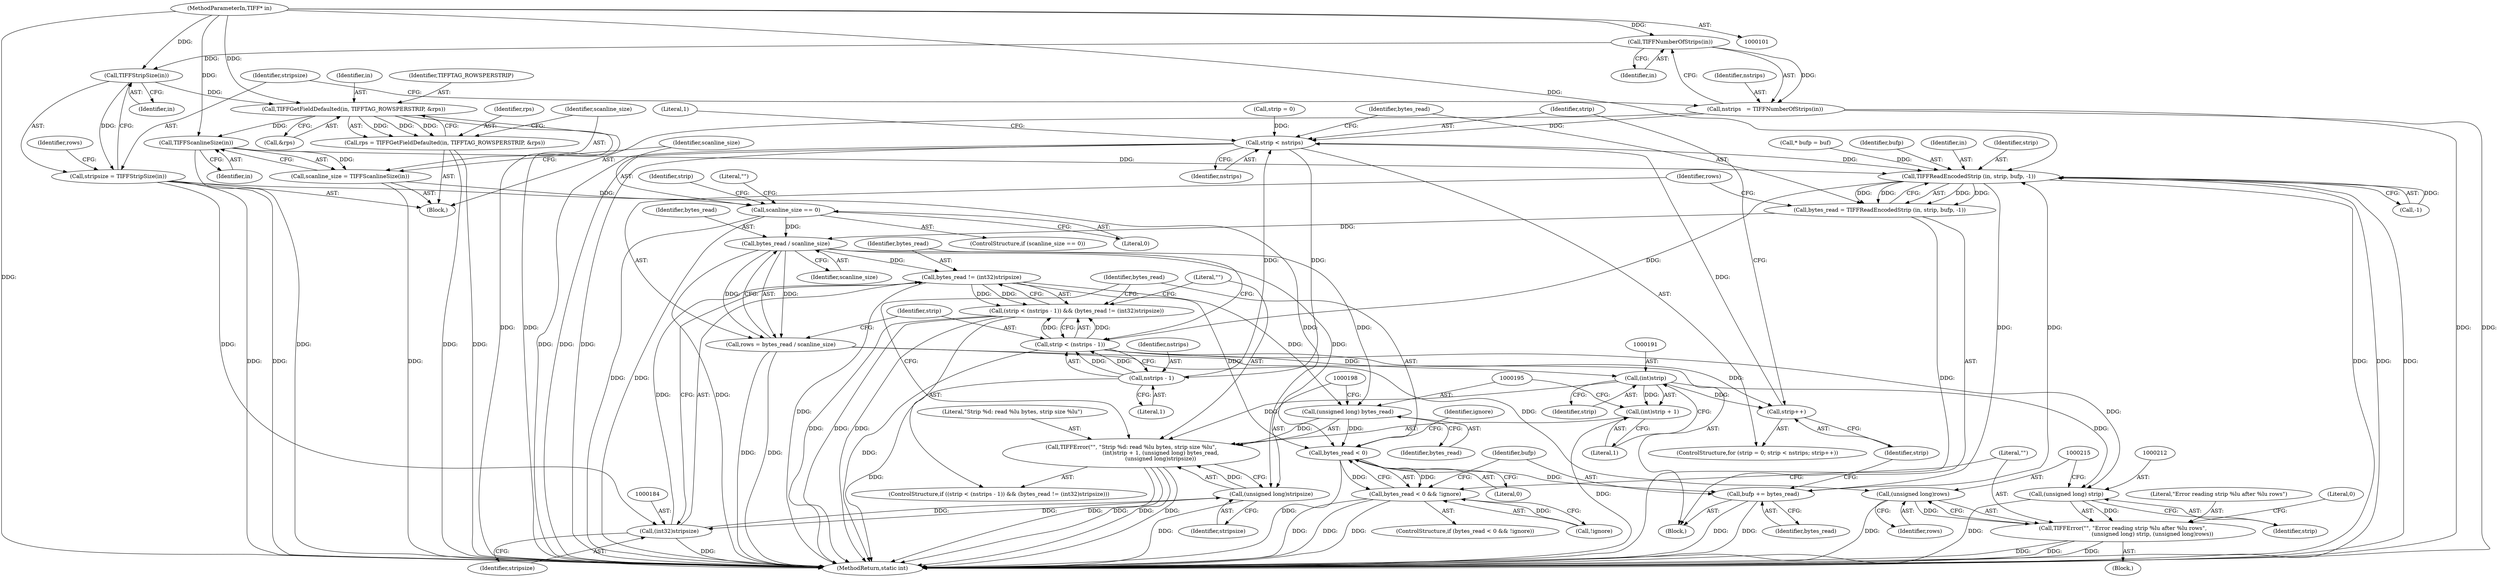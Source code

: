 digraph "1_libtiff_43c0b81a818640429317c80fea1e66771e85024b#diff-c8b4b355f9b5c06d585b23138e1c185f_0@pointer" {
"1000102" [label="(MethodParameterIn,TIFF* in)"];
"1000117" [label="(Call,TIFFNumberOfStrips(in))"];
"1000115" [label="(Call,nstrips   = TIFFNumberOfStrips(in))"];
"1000155" [label="(Call,strip < nstrips)"];
"1000163" [label="(Call,TIFFReadEncodedStrip (in, strip, bufp, -1))"];
"1000161" [label="(Call,bytes_read = TIFFReadEncodedStrip (in, strip, bufp, -1))"];
"1000171" [label="(Call,bytes_read / scanline_size)"];
"1000169" [label="(Call,rows = bytes_read / scanline_size)"];
"1000214" [label="(Call,(unsigned long)rows)"];
"1000208" [label="(Call,TIFFError(\"\", \"Error reading strip %lu after %lu rows\",\n                                  (unsigned long) strip, (unsigned long)rows))"];
"1000181" [label="(Call,bytes_read != (int32)stripsize)"];
"1000175" [label="(Call,(strip < (nstrips - 1)) && (bytes_read != (int32)stripsize))"];
"1000194" [label="(Call,(unsigned long) bytes_read)"];
"1000186" [label="(Call,TIFFError(\"\", \"Strip %d: read %lu bytes, strip size %lu\",\n                                  (int)strip + 1, (unsigned long) bytes_read,\n                                  (unsigned long)stripsize))"];
"1000202" [label="(Call,bytes_read < 0)"];
"1000201" [label="(Call,bytes_read < 0 && !ignore)"];
"1000219" [label="(Call,bufp += bytes_read)"];
"1000176" [label="(Call,strip < (nstrips - 1))"];
"1000158" [label="(Call,strip++)"];
"1000190" [label="(Call,(int)strip)"];
"1000189" [label="(Call,(int)strip + 1)"];
"1000211" [label="(Call,(unsigned long) strip)"];
"1000178" [label="(Call,nstrips - 1)"];
"1000122" [label="(Call,TIFFStripSize(in))"];
"1000120" [label="(Call,stripsize = TIFFStripSize(in))"];
"1000183" [label="(Call,(int32)stripsize)"];
"1000197" [label="(Call,(unsigned long)stripsize)"];
"1000131" [label="(Call,TIFFGetFieldDefaulted(in, TIFFTAG_ROWSPERSTRIP, &rps))"];
"1000129" [label="(Call,rps = TIFFGetFieldDefaulted(in, TIFFTAG_ROWSPERSTRIP, &rps))"];
"1000139" [label="(Call,TIFFScanlineSize(in))"];
"1000137" [label="(Call,scanline_size = TIFFScanlineSize(in))"];
"1000142" [label="(Call,scanline_size == 0)"];
"1000123" [label="(Identifier,in)"];
"1000167" [label="(Call,-1)"];
"1000183" [label="(Call,(int32)stripsize)"];
"1000173" [label="(Identifier,scanline_size)"];
"1000179" [label="(Identifier,nstrips)"];
"1000169" [label="(Call,rows = bytes_read / scanline_size)"];
"1000213" [label="(Identifier,strip)"];
"1000223" [label="(Literal,1)"];
"1000159" [label="(Identifier,strip)"];
"1000137" [label="(Call,scanline_size = TIFFScanlineSize(in))"];
"1000141" [label="(ControlStructure,if (scanline_size == 0))"];
"1000143" [label="(Identifier,scanline_size)"];
"1000156" [label="(Identifier,strip)"];
"1000140" [label="(Identifier,in)"];
"1000220" [label="(Identifier,bufp)"];
"1000162" [label="(Identifier,bytes_read)"];
"1000130" [label="(Identifier,rps)"];
"1000206" [label="(Identifier,ignore)"];
"1000187" [label="(Literal,\"\")"];
"1000196" [label="(Identifier,bytes_read)"];
"1000185" [label="(Identifier,stripsize)"];
"1000157" [label="(Identifier,nstrips)"];
"1000139" [label="(Call,TIFFScanlineSize(in))"];
"1000147" [label="(Literal,\"\")"];
"1000144" [label="(Literal,0)"];
"1000211" [label="(Call,(unsigned long) strip)"];
"1000178" [label="(Call,nstrips - 1)"];
"1000193" [label="(Literal,1)"];
"1000207" [label="(Block,)"];
"1000199" [label="(Identifier,stripsize)"];
"1000129" [label="(Call,rps = TIFFGetFieldDefaulted(in, TIFFTAG_ROWSPERSTRIP, &rps))"];
"1000131" [label="(Call,TIFFGetFieldDefaulted(in, TIFFTAG_ROWSPERSTRIP, &rps))"];
"1000117" [label="(Call,TIFFNumberOfStrips(in))"];
"1000221" [label="(Identifier,bytes_read)"];
"1000175" [label="(Call,(strip < (nstrips - 1)) && (bytes_read != (int32)stripsize))"];
"1000120" [label="(Call,stripsize = TIFFStripSize(in))"];
"1000210" [label="(Literal,\"Error reading strip %lu after %lu rows\")"];
"1000106" [label="(Call,* bufp = buf)"];
"1000194" [label="(Call,(unsigned long) bytes_read)"];
"1000163" [label="(Call,TIFFReadEncodedStrip (in, strip, bufp, -1))"];
"1000171" [label="(Call,bytes_read / scanline_size)"];
"1000190" [label="(Call,(int)strip)"];
"1000181" [label="(Call,bytes_read != (int32)stripsize)"];
"1000134" [label="(Call,&rps)"];
"1000126" [label="(Identifier,rows)"];
"1000192" [label="(Identifier,strip)"];
"1000202" [label="(Call,bytes_read < 0)"];
"1000186" [label="(Call,TIFFError(\"\", \"Strip %d: read %lu bytes, strip size %lu\",\n                                  (int)strip + 1, (unsigned long) bytes_read,\n                                  (unsigned long)stripsize))"];
"1000208" [label="(Call,TIFFError(\"\", \"Error reading strip %lu after %lu rows\",\n                                  (unsigned long) strip, (unsigned long)rows))"];
"1000138" [label="(Identifier,scanline_size)"];
"1000151" [label="(ControlStructure,for (strip = 0; strip < nstrips; strip++))"];
"1000102" [label="(MethodParameterIn,TIFF* in)"];
"1000118" [label="(Identifier,in)"];
"1000189" [label="(Call,(int)strip + 1)"];
"1000201" [label="(Call,bytes_read < 0 && !ignore)"];
"1000132" [label="(Identifier,in)"];
"1000166" [label="(Identifier,bufp)"];
"1000209" [label="(Literal,\"\")"];
"1000177" [label="(Identifier,strip)"];
"1000122" [label="(Call,TIFFStripSize(in))"];
"1000133" [label="(Identifier,TIFFTAG_ROWSPERSTRIP)"];
"1000170" [label="(Identifier,rows)"];
"1000164" [label="(Identifier,in)"];
"1000180" [label="(Literal,1)"];
"1000205" [label="(Call,!ignore)"];
"1000116" [label="(Identifier,nstrips)"];
"1000161" [label="(Call,bytes_read = TIFFReadEncodedStrip (in, strip, bufp, -1))"];
"1000204" [label="(Literal,0)"];
"1000104" [label="(Block,)"];
"1000219" [label="(Call,bufp += bytes_read)"];
"1000172" [label="(Identifier,bytes_read)"];
"1000203" [label="(Identifier,bytes_read)"];
"1000155" [label="(Call,strip < nstrips)"];
"1000153" [label="(Identifier,strip)"];
"1000152" [label="(Call,strip = 0)"];
"1000174" [label="(ControlStructure,if ((strip < (nstrips - 1)) && (bytes_read != (int32)stripsize)))"];
"1000214" [label="(Call,(unsigned long)rows)"];
"1000224" [label="(MethodReturn,static int)"];
"1000115" [label="(Call,nstrips   = TIFFNumberOfStrips(in))"];
"1000121" [label="(Identifier,stripsize)"];
"1000160" [label="(Block,)"];
"1000176" [label="(Call,strip < (nstrips - 1))"];
"1000165" [label="(Identifier,strip)"];
"1000188" [label="(Literal,\"Strip %d: read %lu bytes, strip size %lu\")"];
"1000158" [label="(Call,strip++)"];
"1000200" [label="(ControlStructure,if (bytes_read < 0 && !ignore))"];
"1000218" [label="(Literal,0)"];
"1000142" [label="(Call,scanline_size == 0)"];
"1000197" [label="(Call,(unsigned long)stripsize)"];
"1000182" [label="(Identifier,bytes_read)"];
"1000216" [label="(Identifier,rows)"];
"1000102" -> "1000101"  [label="AST: "];
"1000102" -> "1000224"  [label="DDG: "];
"1000102" -> "1000117"  [label="DDG: "];
"1000102" -> "1000122"  [label="DDG: "];
"1000102" -> "1000131"  [label="DDG: "];
"1000102" -> "1000139"  [label="DDG: "];
"1000102" -> "1000163"  [label="DDG: "];
"1000117" -> "1000115"  [label="AST: "];
"1000117" -> "1000118"  [label="CFG: "];
"1000118" -> "1000117"  [label="AST: "];
"1000115" -> "1000117"  [label="CFG: "];
"1000117" -> "1000115"  [label="DDG: "];
"1000117" -> "1000122"  [label="DDG: "];
"1000115" -> "1000104"  [label="AST: "];
"1000116" -> "1000115"  [label="AST: "];
"1000121" -> "1000115"  [label="CFG: "];
"1000115" -> "1000224"  [label="DDG: "];
"1000115" -> "1000224"  [label="DDG: "];
"1000115" -> "1000155"  [label="DDG: "];
"1000155" -> "1000151"  [label="AST: "];
"1000155" -> "1000157"  [label="CFG: "];
"1000156" -> "1000155"  [label="AST: "];
"1000157" -> "1000155"  [label="AST: "];
"1000162" -> "1000155"  [label="CFG: "];
"1000223" -> "1000155"  [label="CFG: "];
"1000155" -> "1000224"  [label="DDG: "];
"1000155" -> "1000224"  [label="DDG: "];
"1000155" -> "1000224"  [label="DDG: "];
"1000158" -> "1000155"  [label="DDG: "];
"1000152" -> "1000155"  [label="DDG: "];
"1000178" -> "1000155"  [label="DDG: "];
"1000155" -> "1000163"  [label="DDG: "];
"1000155" -> "1000178"  [label="DDG: "];
"1000163" -> "1000161"  [label="AST: "];
"1000163" -> "1000167"  [label="CFG: "];
"1000164" -> "1000163"  [label="AST: "];
"1000165" -> "1000163"  [label="AST: "];
"1000166" -> "1000163"  [label="AST: "];
"1000167" -> "1000163"  [label="AST: "];
"1000161" -> "1000163"  [label="CFG: "];
"1000163" -> "1000224"  [label="DDG: "];
"1000163" -> "1000224"  [label="DDG: "];
"1000163" -> "1000224"  [label="DDG: "];
"1000163" -> "1000161"  [label="DDG: "];
"1000163" -> "1000161"  [label="DDG: "];
"1000163" -> "1000161"  [label="DDG: "];
"1000163" -> "1000161"  [label="DDG: "];
"1000139" -> "1000163"  [label="DDG: "];
"1000106" -> "1000163"  [label="DDG: "];
"1000219" -> "1000163"  [label="DDG: "];
"1000167" -> "1000163"  [label="DDG: "];
"1000163" -> "1000176"  [label="DDG: "];
"1000163" -> "1000219"  [label="DDG: "];
"1000161" -> "1000160"  [label="AST: "];
"1000162" -> "1000161"  [label="AST: "];
"1000170" -> "1000161"  [label="CFG: "];
"1000161" -> "1000224"  [label="DDG: "];
"1000161" -> "1000171"  [label="DDG: "];
"1000171" -> "1000169"  [label="AST: "];
"1000171" -> "1000173"  [label="CFG: "];
"1000172" -> "1000171"  [label="AST: "];
"1000173" -> "1000171"  [label="AST: "];
"1000169" -> "1000171"  [label="CFG: "];
"1000171" -> "1000224"  [label="DDG: "];
"1000171" -> "1000169"  [label="DDG: "];
"1000171" -> "1000169"  [label="DDG: "];
"1000142" -> "1000171"  [label="DDG: "];
"1000171" -> "1000181"  [label="DDG: "];
"1000171" -> "1000194"  [label="DDG: "];
"1000171" -> "1000202"  [label="DDG: "];
"1000169" -> "1000160"  [label="AST: "];
"1000170" -> "1000169"  [label="AST: "];
"1000177" -> "1000169"  [label="CFG: "];
"1000169" -> "1000224"  [label="DDG: "];
"1000169" -> "1000224"  [label="DDG: "];
"1000169" -> "1000214"  [label="DDG: "];
"1000214" -> "1000208"  [label="AST: "];
"1000214" -> "1000216"  [label="CFG: "];
"1000215" -> "1000214"  [label="AST: "];
"1000216" -> "1000214"  [label="AST: "];
"1000208" -> "1000214"  [label="CFG: "];
"1000214" -> "1000224"  [label="DDG: "];
"1000214" -> "1000208"  [label="DDG: "];
"1000208" -> "1000207"  [label="AST: "];
"1000209" -> "1000208"  [label="AST: "];
"1000210" -> "1000208"  [label="AST: "];
"1000211" -> "1000208"  [label="AST: "];
"1000218" -> "1000208"  [label="CFG: "];
"1000208" -> "1000224"  [label="DDG: "];
"1000208" -> "1000224"  [label="DDG: "];
"1000208" -> "1000224"  [label="DDG: "];
"1000211" -> "1000208"  [label="DDG: "];
"1000181" -> "1000175"  [label="AST: "];
"1000181" -> "1000183"  [label="CFG: "];
"1000182" -> "1000181"  [label="AST: "];
"1000183" -> "1000181"  [label="AST: "];
"1000175" -> "1000181"  [label="CFG: "];
"1000181" -> "1000224"  [label="DDG: "];
"1000181" -> "1000175"  [label="DDG: "];
"1000181" -> "1000175"  [label="DDG: "];
"1000183" -> "1000181"  [label="DDG: "];
"1000181" -> "1000194"  [label="DDG: "];
"1000181" -> "1000202"  [label="DDG: "];
"1000175" -> "1000174"  [label="AST: "];
"1000175" -> "1000176"  [label="CFG: "];
"1000176" -> "1000175"  [label="AST: "];
"1000187" -> "1000175"  [label="CFG: "];
"1000203" -> "1000175"  [label="CFG: "];
"1000175" -> "1000224"  [label="DDG: "];
"1000175" -> "1000224"  [label="DDG: "];
"1000175" -> "1000224"  [label="DDG: "];
"1000176" -> "1000175"  [label="DDG: "];
"1000176" -> "1000175"  [label="DDG: "];
"1000194" -> "1000186"  [label="AST: "];
"1000194" -> "1000196"  [label="CFG: "];
"1000195" -> "1000194"  [label="AST: "];
"1000196" -> "1000194"  [label="AST: "];
"1000198" -> "1000194"  [label="CFG: "];
"1000194" -> "1000186"  [label="DDG: "];
"1000194" -> "1000202"  [label="DDG: "];
"1000186" -> "1000174"  [label="AST: "];
"1000186" -> "1000197"  [label="CFG: "];
"1000187" -> "1000186"  [label="AST: "];
"1000188" -> "1000186"  [label="AST: "];
"1000189" -> "1000186"  [label="AST: "];
"1000197" -> "1000186"  [label="AST: "];
"1000203" -> "1000186"  [label="CFG: "];
"1000186" -> "1000224"  [label="DDG: "];
"1000186" -> "1000224"  [label="DDG: "];
"1000186" -> "1000224"  [label="DDG: "];
"1000186" -> "1000224"  [label="DDG: "];
"1000190" -> "1000186"  [label="DDG: "];
"1000197" -> "1000186"  [label="DDG: "];
"1000202" -> "1000201"  [label="AST: "];
"1000202" -> "1000204"  [label="CFG: "];
"1000203" -> "1000202"  [label="AST: "];
"1000204" -> "1000202"  [label="AST: "];
"1000206" -> "1000202"  [label="CFG: "];
"1000201" -> "1000202"  [label="CFG: "];
"1000202" -> "1000224"  [label="DDG: "];
"1000202" -> "1000201"  [label="DDG: "];
"1000202" -> "1000201"  [label="DDG: "];
"1000202" -> "1000219"  [label="DDG: "];
"1000201" -> "1000200"  [label="AST: "];
"1000201" -> "1000205"  [label="CFG: "];
"1000205" -> "1000201"  [label="AST: "];
"1000209" -> "1000201"  [label="CFG: "];
"1000220" -> "1000201"  [label="CFG: "];
"1000201" -> "1000224"  [label="DDG: "];
"1000201" -> "1000224"  [label="DDG: "];
"1000201" -> "1000224"  [label="DDG: "];
"1000205" -> "1000201"  [label="DDG: "];
"1000219" -> "1000160"  [label="AST: "];
"1000219" -> "1000221"  [label="CFG: "];
"1000220" -> "1000219"  [label="AST: "];
"1000221" -> "1000219"  [label="AST: "];
"1000159" -> "1000219"  [label="CFG: "];
"1000219" -> "1000224"  [label="DDG: "];
"1000219" -> "1000224"  [label="DDG: "];
"1000176" -> "1000178"  [label="CFG: "];
"1000177" -> "1000176"  [label="AST: "];
"1000178" -> "1000176"  [label="AST: "];
"1000182" -> "1000176"  [label="CFG: "];
"1000176" -> "1000224"  [label="DDG: "];
"1000176" -> "1000158"  [label="DDG: "];
"1000178" -> "1000176"  [label="DDG: "];
"1000178" -> "1000176"  [label="DDG: "];
"1000176" -> "1000190"  [label="DDG: "];
"1000176" -> "1000211"  [label="DDG: "];
"1000158" -> "1000151"  [label="AST: "];
"1000158" -> "1000159"  [label="CFG: "];
"1000159" -> "1000158"  [label="AST: "];
"1000156" -> "1000158"  [label="CFG: "];
"1000190" -> "1000158"  [label="DDG: "];
"1000190" -> "1000189"  [label="AST: "];
"1000190" -> "1000192"  [label="CFG: "];
"1000191" -> "1000190"  [label="AST: "];
"1000192" -> "1000190"  [label="AST: "];
"1000193" -> "1000190"  [label="CFG: "];
"1000190" -> "1000189"  [label="DDG: "];
"1000190" -> "1000211"  [label="DDG: "];
"1000189" -> "1000193"  [label="CFG: "];
"1000193" -> "1000189"  [label="AST: "];
"1000195" -> "1000189"  [label="CFG: "];
"1000189" -> "1000224"  [label="DDG: "];
"1000211" -> "1000213"  [label="CFG: "];
"1000212" -> "1000211"  [label="AST: "];
"1000213" -> "1000211"  [label="AST: "];
"1000215" -> "1000211"  [label="CFG: "];
"1000211" -> "1000224"  [label="DDG: "];
"1000178" -> "1000180"  [label="CFG: "];
"1000179" -> "1000178"  [label="AST: "];
"1000180" -> "1000178"  [label="AST: "];
"1000178" -> "1000224"  [label="DDG: "];
"1000122" -> "1000120"  [label="AST: "];
"1000122" -> "1000123"  [label="CFG: "];
"1000123" -> "1000122"  [label="AST: "];
"1000120" -> "1000122"  [label="CFG: "];
"1000122" -> "1000120"  [label="DDG: "];
"1000122" -> "1000131"  [label="DDG: "];
"1000120" -> "1000104"  [label="AST: "];
"1000121" -> "1000120"  [label="AST: "];
"1000126" -> "1000120"  [label="CFG: "];
"1000120" -> "1000224"  [label="DDG: "];
"1000120" -> "1000224"  [label="DDG: "];
"1000120" -> "1000183"  [label="DDG: "];
"1000120" -> "1000197"  [label="DDG: "];
"1000183" -> "1000185"  [label="CFG: "];
"1000184" -> "1000183"  [label="AST: "];
"1000185" -> "1000183"  [label="AST: "];
"1000183" -> "1000224"  [label="DDG: "];
"1000197" -> "1000183"  [label="DDG: "];
"1000183" -> "1000197"  [label="DDG: "];
"1000197" -> "1000199"  [label="CFG: "];
"1000198" -> "1000197"  [label="AST: "];
"1000199" -> "1000197"  [label="AST: "];
"1000197" -> "1000224"  [label="DDG: "];
"1000131" -> "1000129"  [label="AST: "];
"1000131" -> "1000134"  [label="CFG: "];
"1000132" -> "1000131"  [label="AST: "];
"1000133" -> "1000131"  [label="AST: "];
"1000134" -> "1000131"  [label="AST: "];
"1000129" -> "1000131"  [label="CFG: "];
"1000131" -> "1000224"  [label="DDG: "];
"1000131" -> "1000224"  [label="DDG: "];
"1000131" -> "1000129"  [label="DDG: "];
"1000131" -> "1000129"  [label="DDG: "];
"1000131" -> "1000129"  [label="DDG: "];
"1000131" -> "1000139"  [label="DDG: "];
"1000129" -> "1000104"  [label="AST: "];
"1000130" -> "1000129"  [label="AST: "];
"1000138" -> "1000129"  [label="CFG: "];
"1000129" -> "1000224"  [label="DDG: "];
"1000129" -> "1000224"  [label="DDG: "];
"1000139" -> "1000137"  [label="AST: "];
"1000139" -> "1000140"  [label="CFG: "];
"1000140" -> "1000139"  [label="AST: "];
"1000137" -> "1000139"  [label="CFG: "];
"1000139" -> "1000224"  [label="DDG: "];
"1000139" -> "1000137"  [label="DDG: "];
"1000137" -> "1000104"  [label="AST: "];
"1000138" -> "1000137"  [label="AST: "];
"1000143" -> "1000137"  [label="CFG: "];
"1000137" -> "1000224"  [label="DDG: "];
"1000137" -> "1000142"  [label="DDG: "];
"1000142" -> "1000141"  [label="AST: "];
"1000142" -> "1000144"  [label="CFG: "];
"1000143" -> "1000142"  [label="AST: "];
"1000144" -> "1000142"  [label="AST: "];
"1000147" -> "1000142"  [label="CFG: "];
"1000153" -> "1000142"  [label="CFG: "];
"1000142" -> "1000224"  [label="DDG: "];
"1000142" -> "1000224"  [label="DDG: "];
}

